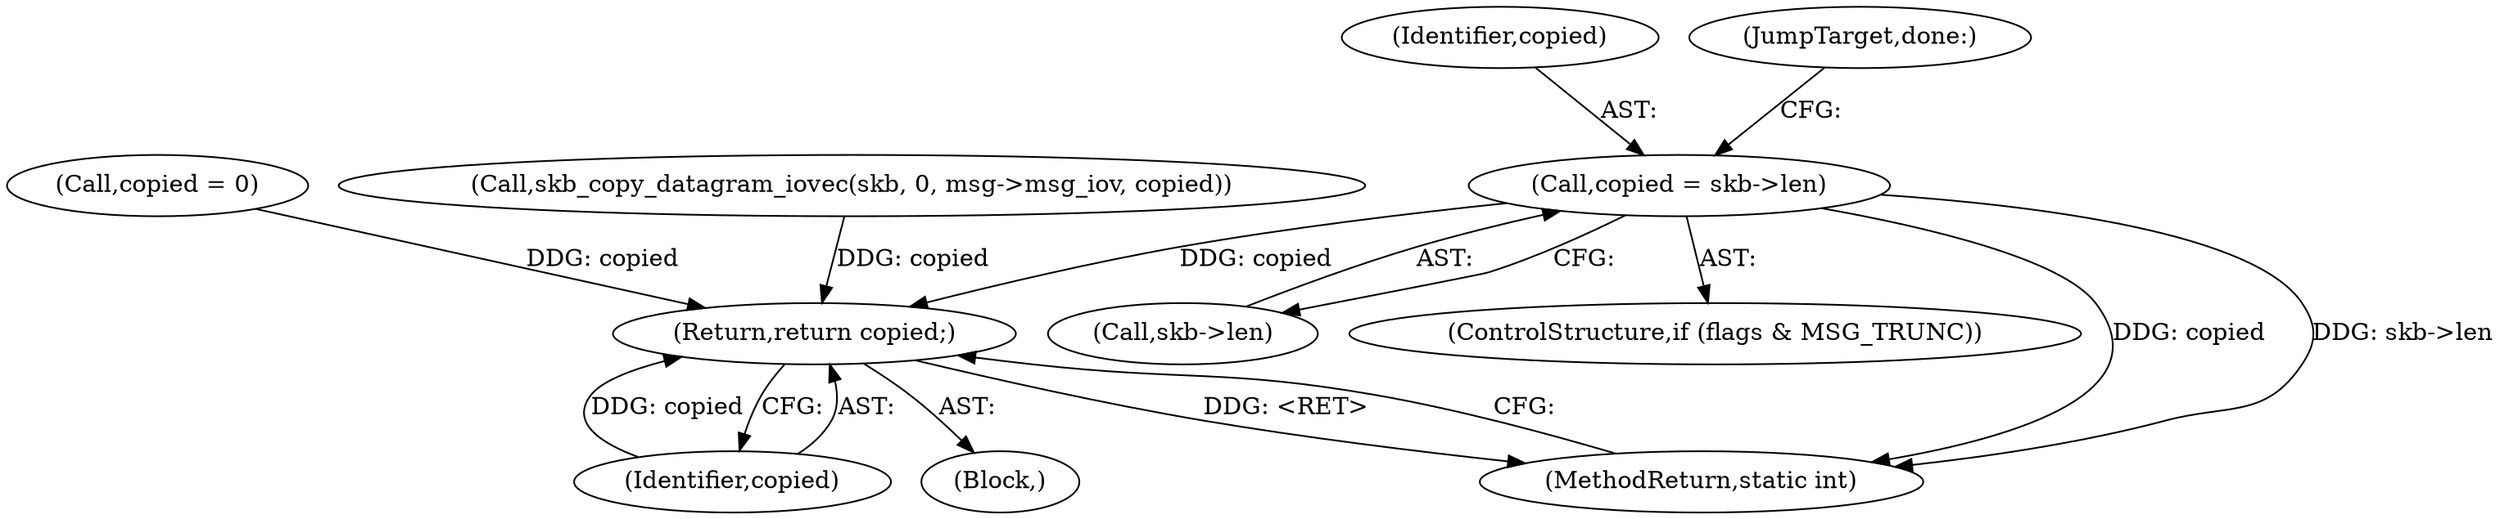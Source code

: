 digraph "0_linux_bceaa90240b6019ed73b49965eac7d167610be69_1@pointer" {
"1000246" [label="(Call,copied = skb->len)"];
"1000260" [label="(Return,return copied;)"];
"1000260" [label="(Return,return copied;)"];
"1000248" [label="(Call,skb->len)"];
"1000247" [label="(Identifier,copied)"];
"1000242" [label="(ControlStructure,if (flags & MSG_TRUNC))"];
"1000246" [label="(Call,copied = skb->len)"];
"1000262" [label="(MethodReturn,static int)"];
"1000261" [label="(Identifier,copied)"];
"1000251" [label="(JumpTarget,done:)"];
"1000116" [label="(Call,copied = 0)"];
"1000182" [label="(Call,skb_copy_datagram_iovec(skb, 0, msg->msg_iov, copied))"];
"1000109" [label="(Block,)"];
"1000246" -> "1000242"  [label="AST: "];
"1000246" -> "1000248"  [label="CFG: "];
"1000247" -> "1000246"  [label="AST: "];
"1000248" -> "1000246"  [label="AST: "];
"1000251" -> "1000246"  [label="CFG: "];
"1000246" -> "1000262"  [label="DDG: skb->len"];
"1000246" -> "1000262"  [label="DDG: copied"];
"1000246" -> "1000260"  [label="DDG: copied"];
"1000260" -> "1000109"  [label="AST: "];
"1000260" -> "1000261"  [label="CFG: "];
"1000261" -> "1000260"  [label="AST: "];
"1000262" -> "1000260"  [label="CFG: "];
"1000260" -> "1000262"  [label="DDG: <RET>"];
"1000261" -> "1000260"  [label="DDG: copied"];
"1000182" -> "1000260"  [label="DDG: copied"];
"1000116" -> "1000260"  [label="DDG: copied"];
}
